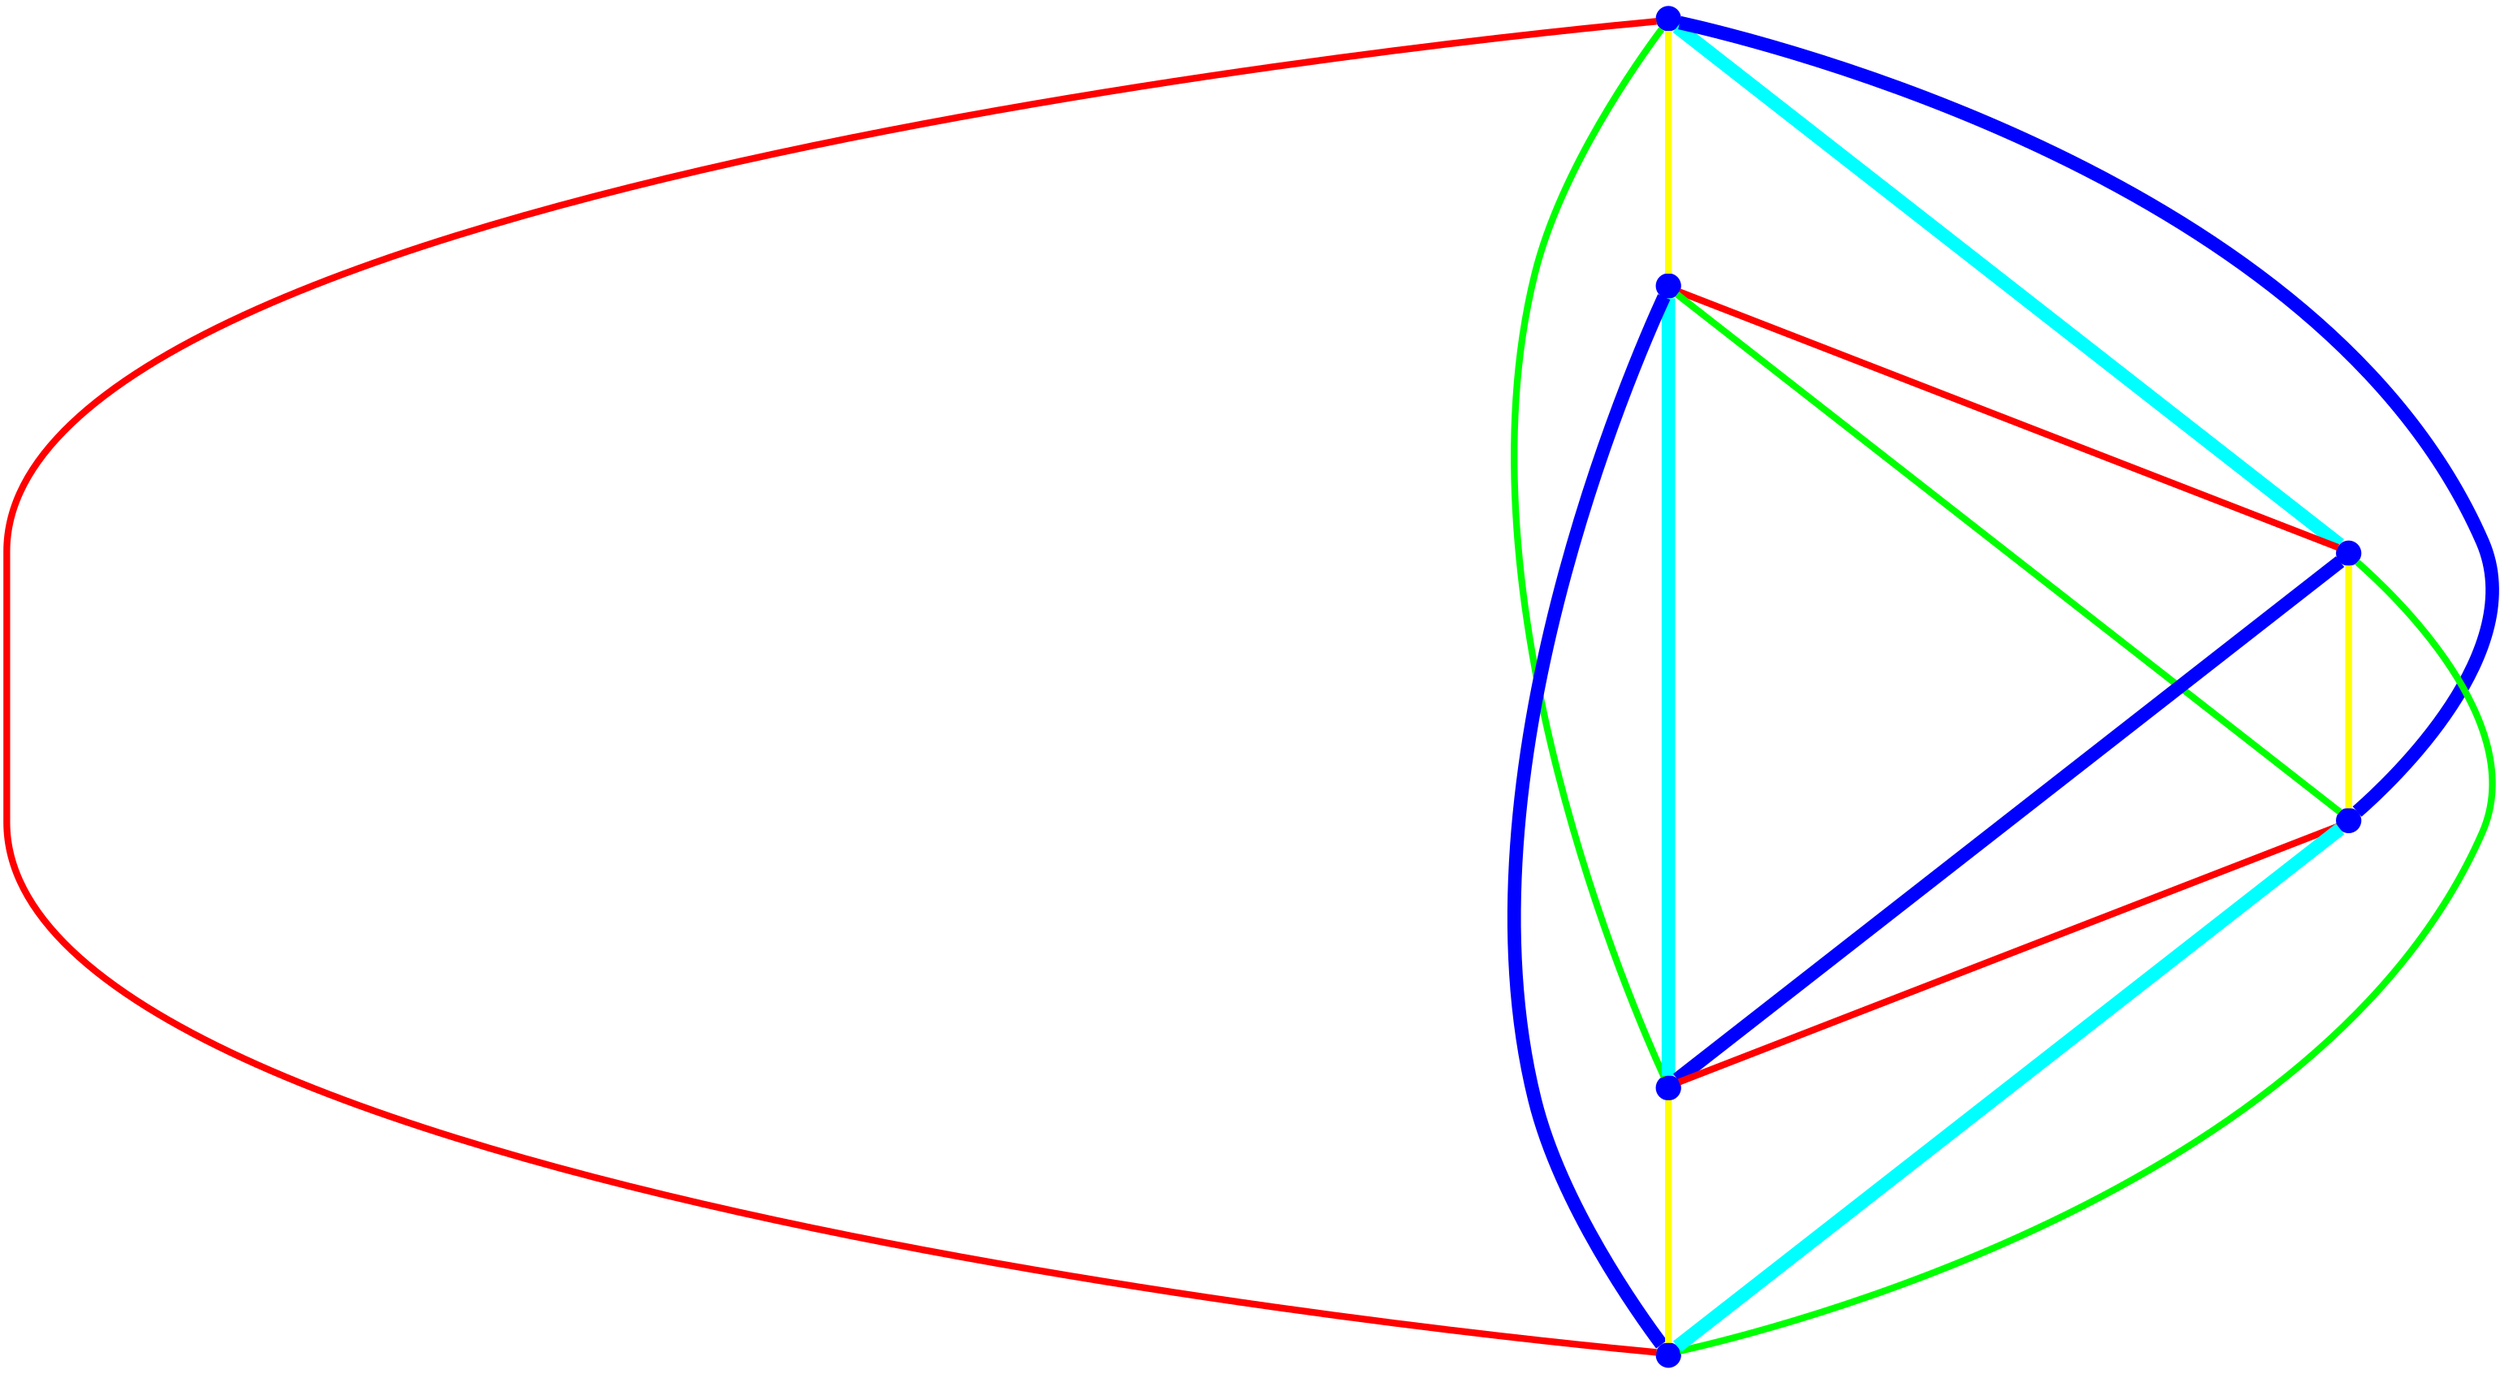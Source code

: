 graph {
ranksep=2
nodesep=2
node [label="" shape=circle style=filled fixedsize=true color=blue fillcolor=blue width=0.2];
"1" -- "2" [style="solid",penwidth="4",color="yellow"];
"1" -- "3" [style="solid",penwidth="8",color="cyan"];
"1" -- "4" [style="solid",penwidth="8",color="blue"];
"1" -- "5" [style="solid",penwidth="4",color="green"];
"1" -- "6" [style="solid",penwidth="4",color="red"];
"2" -- "3" [style="solid",penwidth="4",color="red"];
"2" -- "4" [style="solid",penwidth="4",color="green"];
"2" -- "5" [style="solid",penwidth="8",color="cyan"];
"2" -- "6" [style="solid",penwidth="8",color="blue"];
"3" -- "4" [style="solid",penwidth="4",color="yellow"];
"3" -- "5" [style="solid",penwidth="8",color="blue"];
"3" -- "6" [style="solid",penwidth="4",color="green"];
"4" -- "5" [style="solid",penwidth="4",color="red"];
"4" -- "6" [style="solid",penwidth="8",color="cyan"];
"5" -- "6" [style="solid",penwidth="4",color="yellow"];
}
